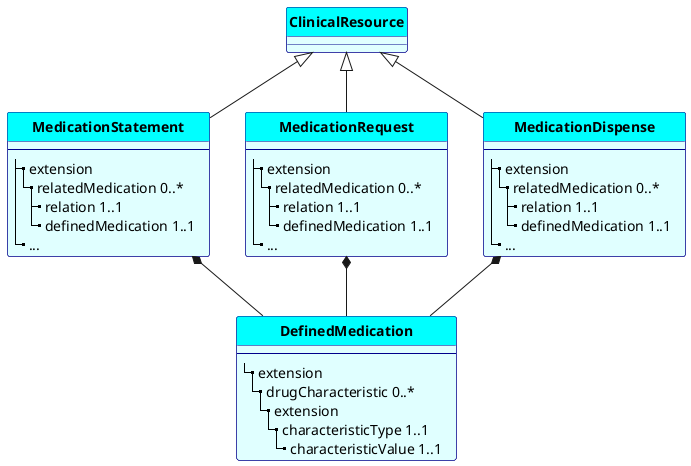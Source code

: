 @startuml

hide circle
hide stereotype

skinparam class<<BA>> {
 FontStyle bold
 BorderColor DarkBlue
 BackgroundColor LightCyan
 HeaderBackgroundColor Cyan
}

skinparam class<<GA>> {
 FontStyle bold
 BorderColor DarkGreen
 BackgroundColor PHYSICAL
 HeaderBackgroundColor LimeGreen
}


class "ClinicalResource" as CD <<BA>>{
' |_ **ge**
}

class "MedicationStatement" as MS <<BA>>{
  --
|_ extension
    |_ relatedMedication 0..*
      |_ relation 1..1
      |_ definedMedication 1..1    
|_ ...
}


class "MedicationRequest" as MR <<BA>>{
  --
|_ extension
    |_ relatedMedication 0..*
      |_ relation 1..1
      |_ definedMedication 1..1    
|_ ...
}

class "MedicationDispense" as MD <<BA>>{
  --
|_ extension
    |_ relatedMedication 0..*
      |_ relation 1..1
      |_ definedMedication 1..1    
|_ ...
}

class "DefinedMedication" as DM <<BA>>{
--
|_ extension
  |_ drugCharacteristic 0..*
    |_ extension
      |_ characteristicType 1..1  
        |_ characteristicValue 1..1    
}



CD <|-- MS
CD <|-- MR
CD <|-- MD

MS *-- DM
MR *-- DM
MD *-- DM

@enduml
